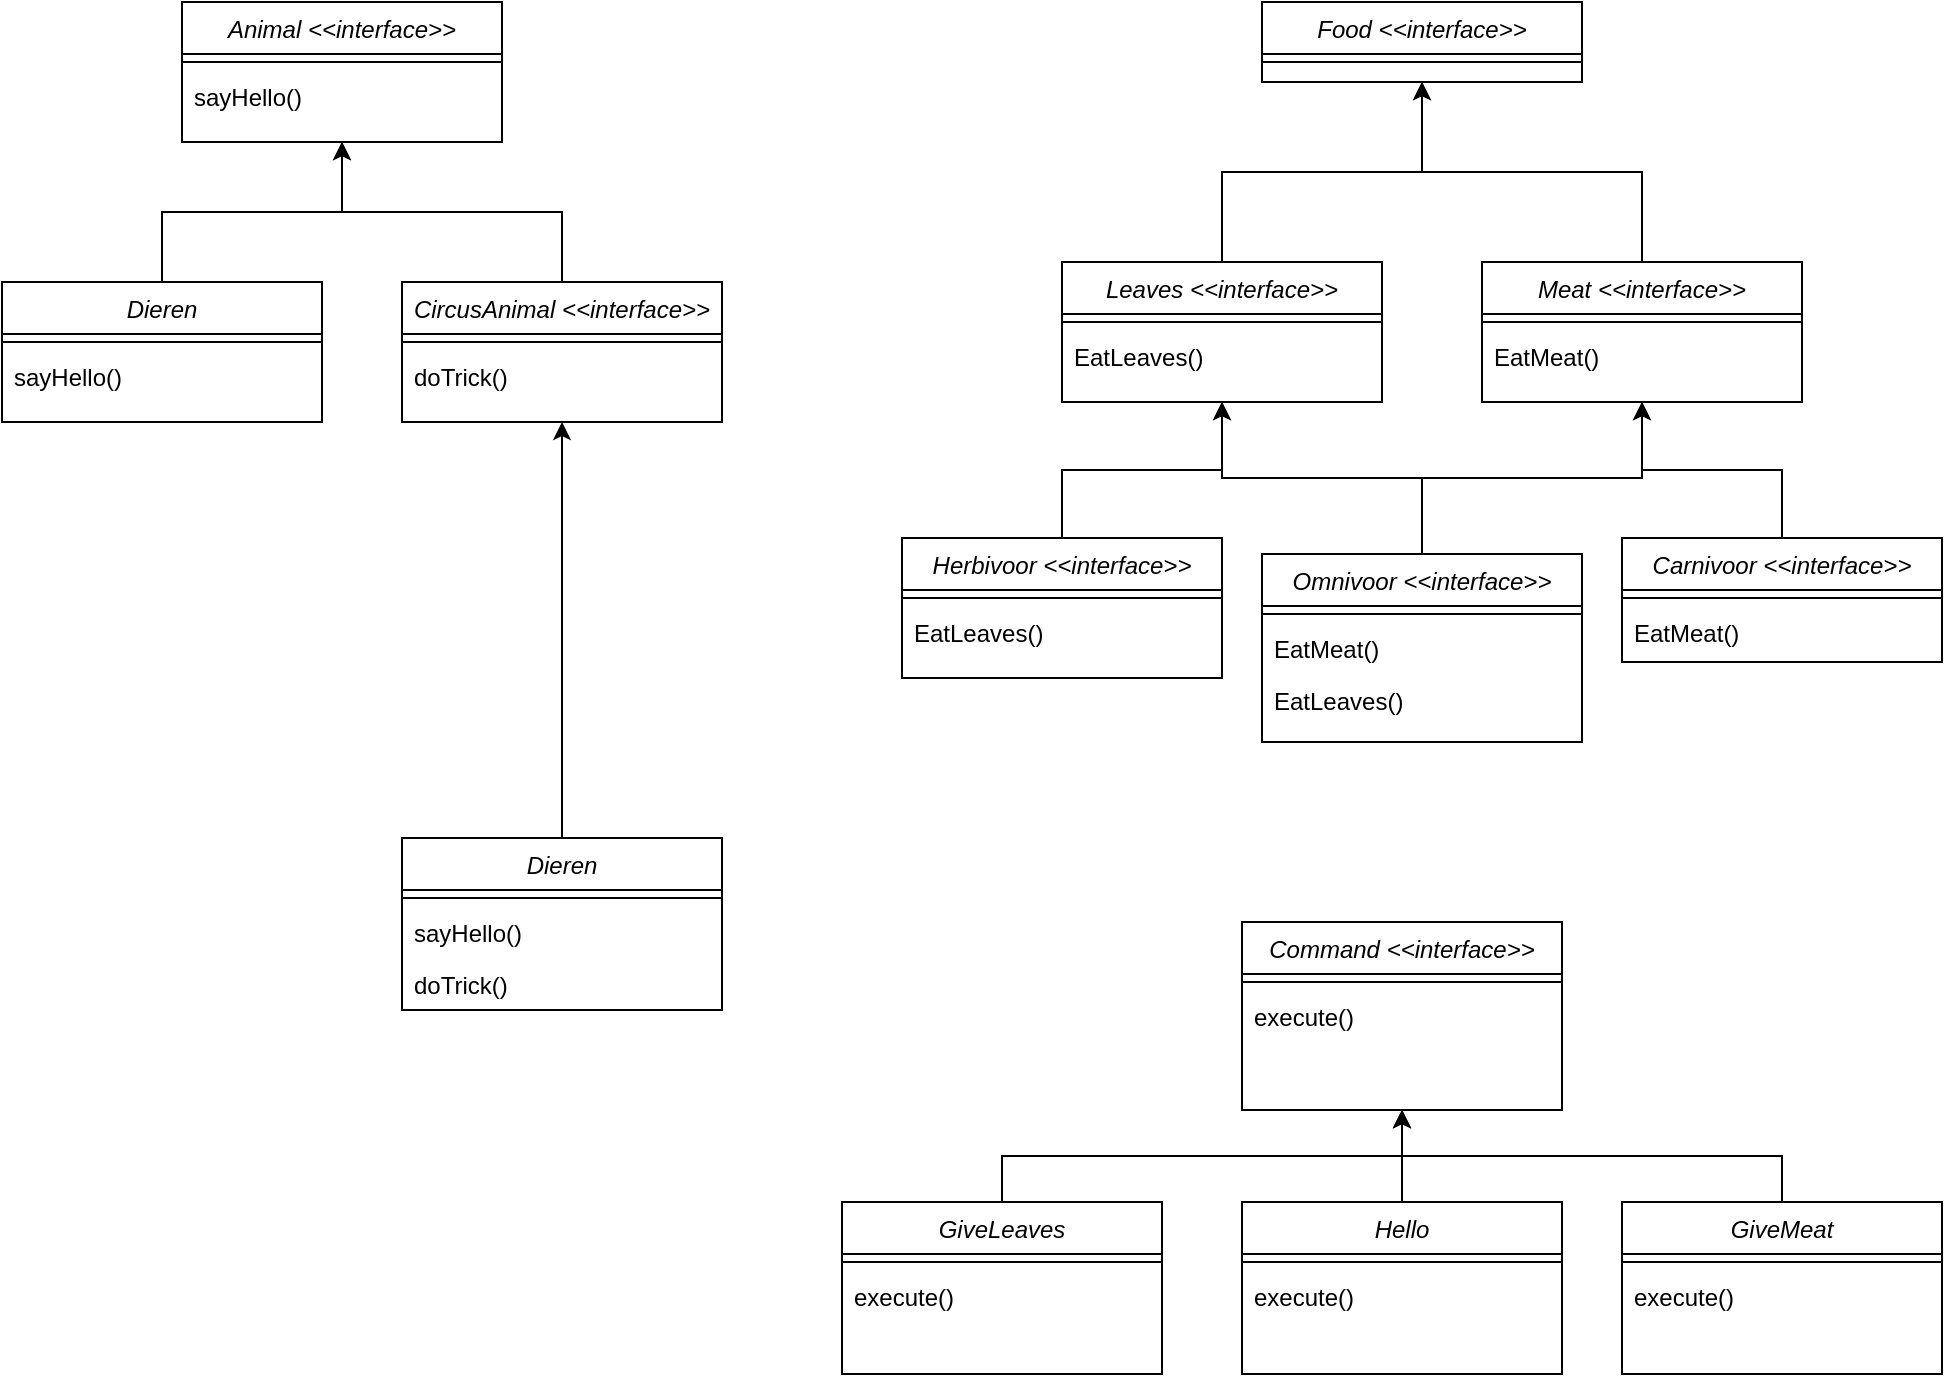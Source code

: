 <mxfile version="13.7.9" type="device"><diagram id="C5RBs43oDa-KdzZeNtuy" name="Page-1"><mxGraphModel dx="259" dy="806" grid="1" gridSize="10" guides="1" tooltips="1" connect="1" arrows="1" fold="1" page="1" pageScale="1" pageWidth="827" pageHeight="1169" math="0" shadow="0"><root><mxCell id="WIyWlLk6GJQsqaUBKTNV-0"/><mxCell id="WIyWlLk6GJQsqaUBKTNV-1" parent="WIyWlLk6GJQsqaUBKTNV-0"/><mxCell id="SMBSN783YVuVL1UO4SfT-0" value="Animal &lt;&lt;interface&gt;&gt;" style="swimlane;fontStyle=2;align=center;verticalAlign=top;childLayout=stackLayout;horizontal=1;startSize=26;horizontalStack=0;resizeParent=1;resizeLast=0;collapsible=1;marginBottom=0;rounded=0;shadow=0;strokeWidth=1;" parent="WIyWlLk6GJQsqaUBKTNV-1" vertex="1"><mxGeometry x="980" y="80" width="160" height="70" as="geometry"><mxRectangle x="230" y="140" width="160" height="26" as="alternateBounds"/></mxGeometry></mxCell><mxCell id="SMBSN783YVuVL1UO4SfT-4" value="" style="line;html=1;strokeWidth=1;align=left;verticalAlign=middle;spacingTop=-1;spacingLeft=3;spacingRight=3;rotatable=0;labelPosition=right;points=[];portConstraint=eastwest;" parent="SMBSN783YVuVL1UO4SfT-0" vertex="1"><mxGeometry y="26" width="160" height="8" as="geometry"/></mxCell><mxCell id="SMBSN783YVuVL1UO4SfT-1" value="sayHello()" style="text;align=left;verticalAlign=top;spacingLeft=4;spacingRight=4;overflow=hidden;rotatable=0;points=[[0,0.5],[1,0.5]];portConstraint=eastwest;" parent="SMBSN783YVuVL1UO4SfT-0" vertex="1"><mxGeometry y="34" width="160" height="26" as="geometry"/></mxCell><mxCell id="SMBSN783YVuVL1UO4SfT-17" style="edgeStyle=orthogonalEdgeStyle;rounded=0;orthogonalLoop=1;jettySize=auto;html=1;exitX=0.5;exitY=0;exitDx=0;exitDy=0;" parent="WIyWlLk6GJQsqaUBKTNV-1" source="SMBSN783YVuVL1UO4SfT-6" target="SMBSN783YVuVL1UO4SfT-0" edge="1"><mxGeometry relative="1" as="geometry"/></mxCell><mxCell id="SMBSN783YVuVL1UO4SfT-16" style="edgeStyle=orthogonalEdgeStyle;rounded=0;orthogonalLoop=1;jettySize=auto;html=1;exitX=0.5;exitY=0;exitDx=0;exitDy=0;" parent="WIyWlLk6GJQsqaUBKTNV-1" source="SMBSN783YVuVL1UO4SfT-9" target="SMBSN783YVuVL1UO4SfT-0" edge="1"><mxGeometry relative="1" as="geometry"/></mxCell><mxCell id="SMBSN783YVuVL1UO4SfT-18" style="edgeStyle=orthogonalEdgeStyle;rounded=0;orthogonalLoop=1;jettySize=auto;html=1;" parent="WIyWlLk6GJQsqaUBKTNV-1" source="SMBSN783YVuVL1UO4SfT-12" target="SMBSN783YVuVL1UO4SfT-6" edge="1"><mxGeometry relative="1" as="geometry"/></mxCell><mxCell id="SMBSN783YVuVL1UO4SfT-24" value="Food &lt;&lt;interface&gt;&gt;" style="swimlane;fontStyle=2;align=center;verticalAlign=top;childLayout=stackLayout;horizontal=1;startSize=26;horizontalStack=0;resizeParent=1;resizeLast=0;collapsible=1;marginBottom=0;rounded=0;shadow=0;strokeWidth=1;" parent="WIyWlLk6GJQsqaUBKTNV-1" vertex="1"><mxGeometry x="1520" y="80" width="160" height="40" as="geometry"><mxRectangle x="230" y="140" width="160" height="26" as="alternateBounds"/></mxGeometry></mxCell><mxCell id="SMBSN783YVuVL1UO4SfT-25" value="" style="line;html=1;strokeWidth=1;align=left;verticalAlign=middle;spacingTop=-1;spacingLeft=3;spacingRight=3;rotatable=0;labelPosition=right;points=[];portConstraint=eastwest;" parent="SMBSN783YVuVL1UO4SfT-24" vertex="1"><mxGeometry y="26" width="160" height="8" as="geometry"/></mxCell><mxCell id="SMBSN783YVuVL1UO4SfT-33" style="edgeStyle=orthogonalEdgeStyle;rounded=0;orthogonalLoop=1;jettySize=auto;html=1;exitX=0.5;exitY=0;exitDx=0;exitDy=0;" parent="WIyWlLk6GJQsqaUBKTNV-1" source="SMBSN783YVuVL1UO4SfT-27" target="SMBSN783YVuVL1UO4SfT-24" edge="1"><mxGeometry relative="1" as="geometry"/></mxCell><mxCell id="SMBSN783YVuVL1UO4SfT-27" value="Leaves &lt;&lt;interface&gt;&gt;" style="swimlane;fontStyle=2;align=center;verticalAlign=top;childLayout=stackLayout;horizontal=1;startSize=26;horizontalStack=0;resizeParent=1;resizeLast=0;collapsible=1;marginBottom=0;rounded=0;shadow=0;strokeWidth=1;" parent="WIyWlLk6GJQsqaUBKTNV-1" vertex="1"><mxGeometry x="1420" y="210" width="160" height="70" as="geometry"><mxRectangle x="230" y="140" width="160" height="26" as="alternateBounds"/></mxGeometry></mxCell><mxCell id="SMBSN783YVuVL1UO4SfT-28" value="" style="line;html=1;strokeWidth=1;align=left;verticalAlign=middle;spacingTop=-1;spacingLeft=3;spacingRight=3;rotatable=0;labelPosition=right;points=[];portConstraint=eastwest;" parent="SMBSN783YVuVL1UO4SfT-27" vertex="1"><mxGeometry y="26" width="160" height="8" as="geometry"/></mxCell><mxCell id="SMBSN783YVuVL1UO4SfT-29" value="EatLeaves()" style="text;align=left;verticalAlign=top;spacingLeft=4;spacingRight=4;overflow=hidden;rotatable=0;points=[[0,0.5],[1,0.5]];portConstraint=eastwest;" parent="SMBSN783YVuVL1UO4SfT-27" vertex="1"><mxGeometry y="34" width="160" height="26" as="geometry"/></mxCell><mxCell id="SMBSN783YVuVL1UO4SfT-34" style="edgeStyle=orthogonalEdgeStyle;rounded=0;orthogonalLoop=1;jettySize=auto;html=1;exitX=0.5;exitY=0;exitDx=0;exitDy=0;" parent="WIyWlLk6GJQsqaUBKTNV-1" source="SMBSN783YVuVL1UO4SfT-30" target="SMBSN783YVuVL1UO4SfT-24" edge="1"><mxGeometry relative="1" as="geometry"/></mxCell><mxCell id="SMBSN783YVuVL1UO4SfT-30" value="Meat &lt;&lt;interface&gt;&gt;" style="swimlane;fontStyle=2;align=center;verticalAlign=top;childLayout=stackLayout;horizontal=1;startSize=26;horizontalStack=0;resizeParent=1;resizeLast=0;collapsible=1;marginBottom=0;rounded=0;shadow=0;strokeWidth=1;" parent="WIyWlLk6GJQsqaUBKTNV-1" vertex="1"><mxGeometry x="1630" y="210" width="160" height="70" as="geometry"><mxRectangle x="230" y="140" width="160" height="26" as="alternateBounds"/></mxGeometry></mxCell><mxCell id="SMBSN783YVuVL1UO4SfT-31" value="" style="line;html=1;strokeWidth=1;align=left;verticalAlign=middle;spacingTop=-1;spacingLeft=3;spacingRight=3;rotatable=0;labelPosition=right;points=[];portConstraint=eastwest;" parent="SMBSN783YVuVL1UO4SfT-30" vertex="1"><mxGeometry y="26" width="160" height="8" as="geometry"/></mxCell><mxCell id="SMBSN783YVuVL1UO4SfT-32" value="EatMeat()" style="text;align=left;verticalAlign=top;spacingLeft=4;spacingRight=4;overflow=hidden;rotatable=0;points=[[0,0.5],[1,0.5]];portConstraint=eastwest;" parent="SMBSN783YVuVL1UO4SfT-30" vertex="1"><mxGeometry y="34" width="160" height="26" as="geometry"/></mxCell><mxCell id="SMBSN783YVuVL1UO4SfT-44" style="edgeStyle=orthogonalEdgeStyle;rounded=0;orthogonalLoop=1;jettySize=auto;html=1;exitX=0.5;exitY=0;exitDx=0;exitDy=0;" parent="WIyWlLk6GJQsqaUBKTNV-1" source="SMBSN783YVuVL1UO4SfT-35" target="SMBSN783YVuVL1UO4SfT-27" edge="1"><mxGeometry relative="1" as="geometry"/></mxCell><mxCell id="SMBSN783YVuVL1UO4SfT-46" style="edgeStyle=orthogonalEdgeStyle;rounded=0;orthogonalLoop=1;jettySize=auto;html=1;exitX=0.5;exitY=0;exitDx=0;exitDy=0;" parent="WIyWlLk6GJQsqaUBKTNV-1" source="SMBSN783YVuVL1UO4SfT-41" target="SMBSN783YVuVL1UO4SfT-30" edge="1"><mxGeometry relative="1" as="geometry"/></mxCell><mxCell id="SMBSN783YVuVL1UO4SfT-47" style="edgeStyle=orthogonalEdgeStyle;rounded=0;orthogonalLoop=1;jettySize=auto;html=1;exitX=0.5;exitY=0;exitDx=0;exitDy=0;" parent="WIyWlLk6GJQsqaUBKTNV-1" source="SMBSN783YVuVL1UO4SfT-41" target="SMBSN783YVuVL1UO4SfT-27" edge="1"><mxGeometry relative="1" as="geometry"/></mxCell><mxCell id="SMBSN783YVuVL1UO4SfT-45" style="edgeStyle=orthogonalEdgeStyle;rounded=0;orthogonalLoop=1;jettySize=auto;html=1;exitX=0.5;exitY=0;exitDx=0;exitDy=0;" parent="WIyWlLk6GJQsqaUBKTNV-1" source="SMBSN783YVuVL1UO4SfT-38" target="SMBSN783YVuVL1UO4SfT-30" edge="1"><mxGeometry relative="1" as="geometry"/></mxCell><mxCell id="SMBSN783YVuVL1UO4SfT-41" value="Omnivoor &lt;&lt;interface&gt;&gt;" style="swimlane;fontStyle=2;align=center;verticalAlign=top;childLayout=stackLayout;horizontal=1;startSize=26;horizontalStack=0;resizeParent=1;resizeLast=0;collapsible=1;marginBottom=0;rounded=0;shadow=0;strokeWidth=1;" parent="WIyWlLk6GJQsqaUBKTNV-1" vertex="1"><mxGeometry x="1520" y="356" width="160" height="94" as="geometry"><mxRectangle x="230" y="140" width="160" height="26" as="alternateBounds"/></mxGeometry></mxCell><mxCell id="SMBSN783YVuVL1UO4SfT-42" value="" style="line;html=1;strokeWidth=1;align=left;verticalAlign=middle;spacingTop=-1;spacingLeft=3;spacingRight=3;rotatable=0;labelPosition=right;points=[];portConstraint=eastwest;" parent="SMBSN783YVuVL1UO4SfT-41" vertex="1"><mxGeometry y="26" width="160" height="8" as="geometry"/></mxCell><mxCell id="SMBSN783YVuVL1UO4SfT-51" value="EatMeat()" style="text;align=left;verticalAlign=top;spacingLeft=4;spacingRight=4;overflow=hidden;rotatable=0;points=[[0,0.5],[1,0.5]];portConstraint=eastwest;" parent="SMBSN783YVuVL1UO4SfT-41" vertex="1"><mxGeometry y="34" width="160" height="26" as="geometry"/></mxCell><mxCell id="SMBSN783YVuVL1UO4SfT-49" value="EatLeaves()" style="text;align=left;verticalAlign=top;spacingLeft=4;spacingRight=4;overflow=hidden;rotatable=0;points=[[0,0.5],[1,0.5]];portConstraint=eastwest;" parent="SMBSN783YVuVL1UO4SfT-41" vertex="1"><mxGeometry y="60" width="160" height="26" as="geometry"/></mxCell><mxCell id="SMBSN783YVuVL1UO4SfT-35" value="Herbivoor &lt;&lt;interface&gt;&gt;" style="swimlane;fontStyle=2;align=center;verticalAlign=top;childLayout=stackLayout;horizontal=1;startSize=26;horizontalStack=0;resizeParent=1;resizeLast=0;collapsible=1;marginBottom=0;rounded=0;shadow=0;strokeWidth=1;" parent="WIyWlLk6GJQsqaUBKTNV-1" vertex="1"><mxGeometry x="1340" y="348" width="160" height="70" as="geometry"><mxRectangle x="230" y="140" width="160" height="26" as="alternateBounds"/></mxGeometry></mxCell><mxCell id="SMBSN783YVuVL1UO4SfT-36" value="" style="line;html=1;strokeWidth=1;align=left;verticalAlign=middle;spacingTop=-1;spacingLeft=3;spacingRight=3;rotatable=0;labelPosition=right;points=[];portConstraint=eastwest;" parent="SMBSN783YVuVL1UO4SfT-35" vertex="1"><mxGeometry y="26" width="160" height="8" as="geometry"/></mxCell><mxCell id="SMBSN783YVuVL1UO4SfT-48" value="EatLeaves()" style="text;align=left;verticalAlign=top;spacingLeft=4;spacingRight=4;overflow=hidden;rotatable=0;points=[[0,0.5],[1,0.5]];portConstraint=eastwest;" parent="SMBSN783YVuVL1UO4SfT-35" vertex="1"><mxGeometry y="34" width="160" height="26" as="geometry"/></mxCell><mxCell id="SMBSN783YVuVL1UO4SfT-38" value="Carnivoor &lt;&lt;interface&gt;&gt;" style="swimlane;fontStyle=2;align=center;verticalAlign=top;childLayout=stackLayout;horizontal=1;startSize=26;horizontalStack=0;resizeParent=1;resizeLast=0;collapsible=1;marginBottom=0;rounded=0;shadow=0;strokeWidth=1;" parent="WIyWlLk6GJQsqaUBKTNV-1" vertex="1"><mxGeometry x="1700" y="348" width="160" height="62" as="geometry"><mxRectangle x="230" y="140" width="160" height="26" as="alternateBounds"/></mxGeometry></mxCell><mxCell id="SMBSN783YVuVL1UO4SfT-39" value="" style="line;html=1;strokeWidth=1;align=left;verticalAlign=middle;spacingTop=-1;spacingLeft=3;spacingRight=3;rotatable=0;labelPosition=right;points=[];portConstraint=eastwest;" parent="SMBSN783YVuVL1UO4SfT-38" vertex="1"><mxGeometry y="26" width="160" height="8" as="geometry"/></mxCell><mxCell id="SMBSN783YVuVL1UO4SfT-50" value="EatMeat()" style="text;align=left;verticalAlign=top;spacingLeft=4;spacingRight=4;overflow=hidden;rotatable=0;points=[[0,0.5],[1,0.5]];portConstraint=eastwest;" parent="SMBSN783YVuVL1UO4SfT-38" vertex="1"><mxGeometry y="34" width="160" height="26" as="geometry"/></mxCell><mxCell id="SMBSN783YVuVL1UO4SfT-6" value="CircusAnimal &lt;&lt;interface&gt;&gt;" style="swimlane;fontStyle=2;align=center;verticalAlign=top;childLayout=stackLayout;horizontal=1;startSize=26;horizontalStack=0;resizeParent=1;resizeLast=0;collapsible=1;marginBottom=0;rounded=0;shadow=0;strokeWidth=1;" parent="WIyWlLk6GJQsqaUBKTNV-1" vertex="1"><mxGeometry x="1090" y="220" width="160" height="70" as="geometry"><mxRectangle x="230" y="140" width="160" height="26" as="alternateBounds"/></mxGeometry></mxCell><mxCell id="SMBSN783YVuVL1UO4SfT-7" value="" style="line;html=1;strokeWidth=1;align=left;verticalAlign=middle;spacingTop=-1;spacingLeft=3;spacingRight=3;rotatable=0;labelPosition=right;points=[];portConstraint=eastwest;" parent="SMBSN783YVuVL1UO4SfT-6" vertex="1"><mxGeometry y="26" width="160" height="8" as="geometry"/></mxCell><mxCell id="SMBSN783YVuVL1UO4SfT-8" value="doTrick()" style="text;align=left;verticalAlign=top;spacingLeft=4;spacingRight=4;overflow=hidden;rotatable=0;points=[[0,0.5],[1,0.5]];portConstraint=eastwest;" parent="SMBSN783YVuVL1UO4SfT-6" vertex="1"><mxGeometry y="34" width="160" height="26" as="geometry"/></mxCell><mxCell id="SMBSN783YVuVL1UO4SfT-12" value="Dieren" style="swimlane;fontStyle=2;align=center;verticalAlign=top;childLayout=stackLayout;horizontal=1;startSize=26;horizontalStack=0;resizeParent=1;resizeLast=0;collapsible=1;marginBottom=0;rounded=0;shadow=0;strokeWidth=1;" parent="WIyWlLk6GJQsqaUBKTNV-1" vertex="1"><mxGeometry x="1090" y="498" width="160" height="86" as="geometry"><mxRectangle x="230" y="140" width="160" height="26" as="alternateBounds"/></mxGeometry></mxCell><mxCell id="SMBSN783YVuVL1UO4SfT-13" value="" style="line;html=1;strokeWidth=1;align=left;verticalAlign=middle;spacingTop=-1;spacingLeft=3;spacingRight=3;rotatable=0;labelPosition=right;points=[];portConstraint=eastwest;" parent="SMBSN783YVuVL1UO4SfT-12" vertex="1"><mxGeometry y="26" width="160" height="8" as="geometry"/></mxCell><mxCell id="SMBSN783YVuVL1UO4SfT-14" value="sayHello()" style="text;align=left;verticalAlign=top;spacingLeft=4;spacingRight=4;overflow=hidden;rotatable=0;points=[[0,0.5],[1,0.5]];portConstraint=eastwest;" parent="SMBSN783YVuVL1UO4SfT-12" vertex="1"><mxGeometry y="34" width="160" height="26" as="geometry"/></mxCell><mxCell id="SMBSN783YVuVL1UO4SfT-23" value="doTrick()" style="text;align=left;verticalAlign=top;spacingLeft=4;spacingRight=4;overflow=hidden;rotatable=0;points=[[0,0.5],[1,0.5]];portConstraint=eastwest;" parent="SMBSN783YVuVL1UO4SfT-12" vertex="1"><mxGeometry y="60" width="160" height="26" as="geometry"/></mxCell><mxCell id="SMBSN783YVuVL1UO4SfT-9" value="Dieren" style="swimlane;fontStyle=2;align=center;verticalAlign=top;childLayout=stackLayout;horizontal=1;startSize=26;horizontalStack=0;resizeParent=1;resizeLast=0;collapsible=1;marginBottom=0;rounded=0;shadow=0;strokeWidth=1;" parent="WIyWlLk6GJQsqaUBKTNV-1" vertex="1"><mxGeometry x="890" y="220" width="160" height="70" as="geometry"><mxRectangle x="230" y="140" width="160" height="26" as="alternateBounds"/></mxGeometry></mxCell><mxCell id="SMBSN783YVuVL1UO4SfT-10" value="" style="line;html=1;strokeWidth=1;align=left;verticalAlign=middle;spacingTop=-1;spacingLeft=3;spacingRight=3;rotatable=0;labelPosition=right;points=[];portConstraint=eastwest;" parent="SMBSN783YVuVL1UO4SfT-9" vertex="1"><mxGeometry y="26" width="160" height="8" as="geometry"/></mxCell><mxCell id="SMBSN783YVuVL1UO4SfT-11" value="sayHello()" style="text;align=left;verticalAlign=top;spacingLeft=4;spacingRight=4;overflow=hidden;rotatable=0;points=[[0,0.5],[1,0.5]];portConstraint=eastwest;" parent="SMBSN783YVuVL1UO4SfT-9" vertex="1"><mxGeometry y="34" width="160" height="26" as="geometry"/></mxCell><mxCell id="koKlC8NcPkjffo3yuPS8-8" value="Command &lt;&lt;interface&gt;&gt;" style="swimlane;fontStyle=2;align=center;verticalAlign=top;childLayout=stackLayout;horizontal=1;startSize=26;horizontalStack=0;resizeParent=1;resizeLast=0;collapsible=1;marginBottom=0;rounded=0;shadow=0;strokeWidth=1;" vertex="1" parent="WIyWlLk6GJQsqaUBKTNV-1"><mxGeometry x="1510" y="540" width="160" height="94" as="geometry"><mxRectangle x="230" y="140" width="160" height="26" as="alternateBounds"/></mxGeometry></mxCell><mxCell id="koKlC8NcPkjffo3yuPS8-9" value="" style="line;html=1;strokeWidth=1;align=left;verticalAlign=middle;spacingTop=-1;spacingLeft=3;spacingRight=3;rotatable=0;labelPosition=right;points=[];portConstraint=eastwest;" vertex="1" parent="koKlC8NcPkjffo3yuPS8-8"><mxGeometry y="26" width="160" height="8" as="geometry"/></mxCell><mxCell id="koKlC8NcPkjffo3yuPS8-2" value="execute()" style="text;align=left;verticalAlign=top;spacingLeft=4;spacingRight=4;overflow=hidden;rotatable=0;points=[[0,0.5],[1,0.5]];portConstraint=eastwest;" vertex="1" parent="koKlC8NcPkjffo3yuPS8-8"><mxGeometry y="34" width="160" height="26" as="geometry"/></mxCell><mxCell id="koKlC8NcPkjffo3yuPS8-23" style="edgeStyle=orthogonalEdgeStyle;rounded=0;orthogonalLoop=1;jettySize=auto;html=1;exitX=0.5;exitY=0;exitDx=0;exitDy=0;" edge="1" parent="WIyWlLk6GJQsqaUBKTNV-1" source="koKlC8NcPkjffo3yuPS8-0" target="koKlC8NcPkjffo3yuPS8-8"><mxGeometry relative="1" as="geometry"/></mxCell><mxCell id="koKlC8NcPkjffo3yuPS8-22" style="edgeStyle=orthogonalEdgeStyle;rounded=0;orthogonalLoop=1;jettySize=auto;html=1;exitX=0.5;exitY=0;exitDx=0;exitDy=0;" edge="1" parent="WIyWlLk6GJQsqaUBKTNV-1" source="koKlC8NcPkjffo3yuPS8-16" target="koKlC8NcPkjffo3yuPS8-8"><mxGeometry relative="1" as="geometry"/></mxCell><mxCell id="koKlC8NcPkjffo3yuPS8-25" style="edgeStyle=orthogonalEdgeStyle;rounded=0;orthogonalLoop=1;jettySize=auto;html=1;exitX=0.5;exitY=0;exitDx=0;exitDy=0;" edge="1" parent="WIyWlLk6GJQsqaUBKTNV-1" source="koKlC8NcPkjffo3yuPS8-13" target="koKlC8NcPkjffo3yuPS8-8"><mxGeometry relative="1" as="geometry"/></mxCell><mxCell id="koKlC8NcPkjffo3yuPS8-13" value="GiveLeaves" style="swimlane;fontStyle=2;align=center;verticalAlign=top;childLayout=stackLayout;horizontal=1;startSize=26;horizontalStack=0;resizeParent=1;resizeLast=0;collapsible=1;marginBottom=0;rounded=0;shadow=0;strokeWidth=1;" vertex="1" parent="WIyWlLk6GJQsqaUBKTNV-1"><mxGeometry x="1310" y="680" width="160" height="86" as="geometry"><mxRectangle x="230" y="140" width="160" height="26" as="alternateBounds"/></mxGeometry></mxCell><mxCell id="koKlC8NcPkjffo3yuPS8-14" value="" style="line;html=1;strokeWidth=1;align=left;verticalAlign=middle;spacingTop=-1;spacingLeft=3;spacingRight=3;rotatable=0;labelPosition=right;points=[];portConstraint=eastwest;" vertex="1" parent="koKlC8NcPkjffo3yuPS8-13"><mxGeometry y="26" width="160" height="8" as="geometry"/></mxCell><mxCell id="koKlC8NcPkjffo3yuPS8-15" value="execute()" style="text;align=left;verticalAlign=top;spacingLeft=4;spacingRight=4;overflow=hidden;rotatable=0;points=[[0,0.5],[1,0.5]];portConstraint=eastwest;" vertex="1" parent="koKlC8NcPkjffo3yuPS8-13"><mxGeometry y="34" width="160" height="26" as="geometry"/></mxCell><mxCell id="koKlC8NcPkjffo3yuPS8-16" value="Hello" style="swimlane;fontStyle=2;align=center;verticalAlign=top;childLayout=stackLayout;horizontal=1;startSize=26;horizontalStack=0;resizeParent=1;resizeLast=0;collapsible=1;marginBottom=0;rounded=0;shadow=0;strokeWidth=1;" vertex="1" parent="WIyWlLk6GJQsqaUBKTNV-1"><mxGeometry x="1510" y="680" width="160" height="86" as="geometry"><mxRectangle x="230" y="140" width="160" height="26" as="alternateBounds"/></mxGeometry></mxCell><mxCell id="koKlC8NcPkjffo3yuPS8-17" value="" style="line;html=1;strokeWidth=1;align=left;verticalAlign=middle;spacingTop=-1;spacingLeft=3;spacingRight=3;rotatable=0;labelPosition=right;points=[];portConstraint=eastwest;" vertex="1" parent="koKlC8NcPkjffo3yuPS8-16"><mxGeometry y="26" width="160" height="8" as="geometry"/></mxCell><mxCell id="koKlC8NcPkjffo3yuPS8-18" value="execute()" style="text;align=left;verticalAlign=top;spacingLeft=4;spacingRight=4;overflow=hidden;rotatable=0;points=[[0,0.5],[1,0.5]];portConstraint=eastwest;" vertex="1" parent="koKlC8NcPkjffo3yuPS8-16"><mxGeometry y="34" width="160" height="26" as="geometry"/></mxCell><mxCell id="koKlC8NcPkjffo3yuPS8-0" value="GiveMeat" style="swimlane;fontStyle=2;align=center;verticalAlign=top;childLayout=stackLayout;horizontal=1;startSize=26;horizontalStack=0;resizeParent=1;resizeLast=0;collapsible=1;marginBottom=0;rounded=0;shadow=0;strokeWidth=1;" vertex="1" parent="WIyWlLk6GJQsqaUBKTNV-1"><mxGeometry x="1700" y="680" width="160" height="86" as="geometry"><mxRectangle x="230" y="140" width="160" height="26" as="alternateBounds"/></mxGeometry></mxCell><mxCell id="koKlC8NcPkjffo3yuPS8-1" value="" style="line;html=1;strokeWidth=1;align=left;verticalAlign=middle;spacingTop=-1;spacingLeft=3;spacingRight=3;rotatable=0;labelPosition=right;points=[];portConstraint=eastwest;" vertex="1" parent="koKlC8NcPkjffo3yuPS8-0"><mxGeometry y="26" width="160" height="8" as="geometry"/></mxCell><mxCell id="koKlC8NcPkjffo3yuPS8-12" value="execute()" style="text;align=left;verticalAlign=top;spacingLeft=4;spacingRight=4;overflow=hidden;rotatable=0;points=[[0,0.5],[1,0.5]];portConstraint=eastwest;" vertex="1" parent="koKlC8NcPkjffo3yuPS8-0"><mxGeometry y="34" width="160" height="26" as="geometry"/></mxCell></root></mxGraphModel></diagram></mxfile>